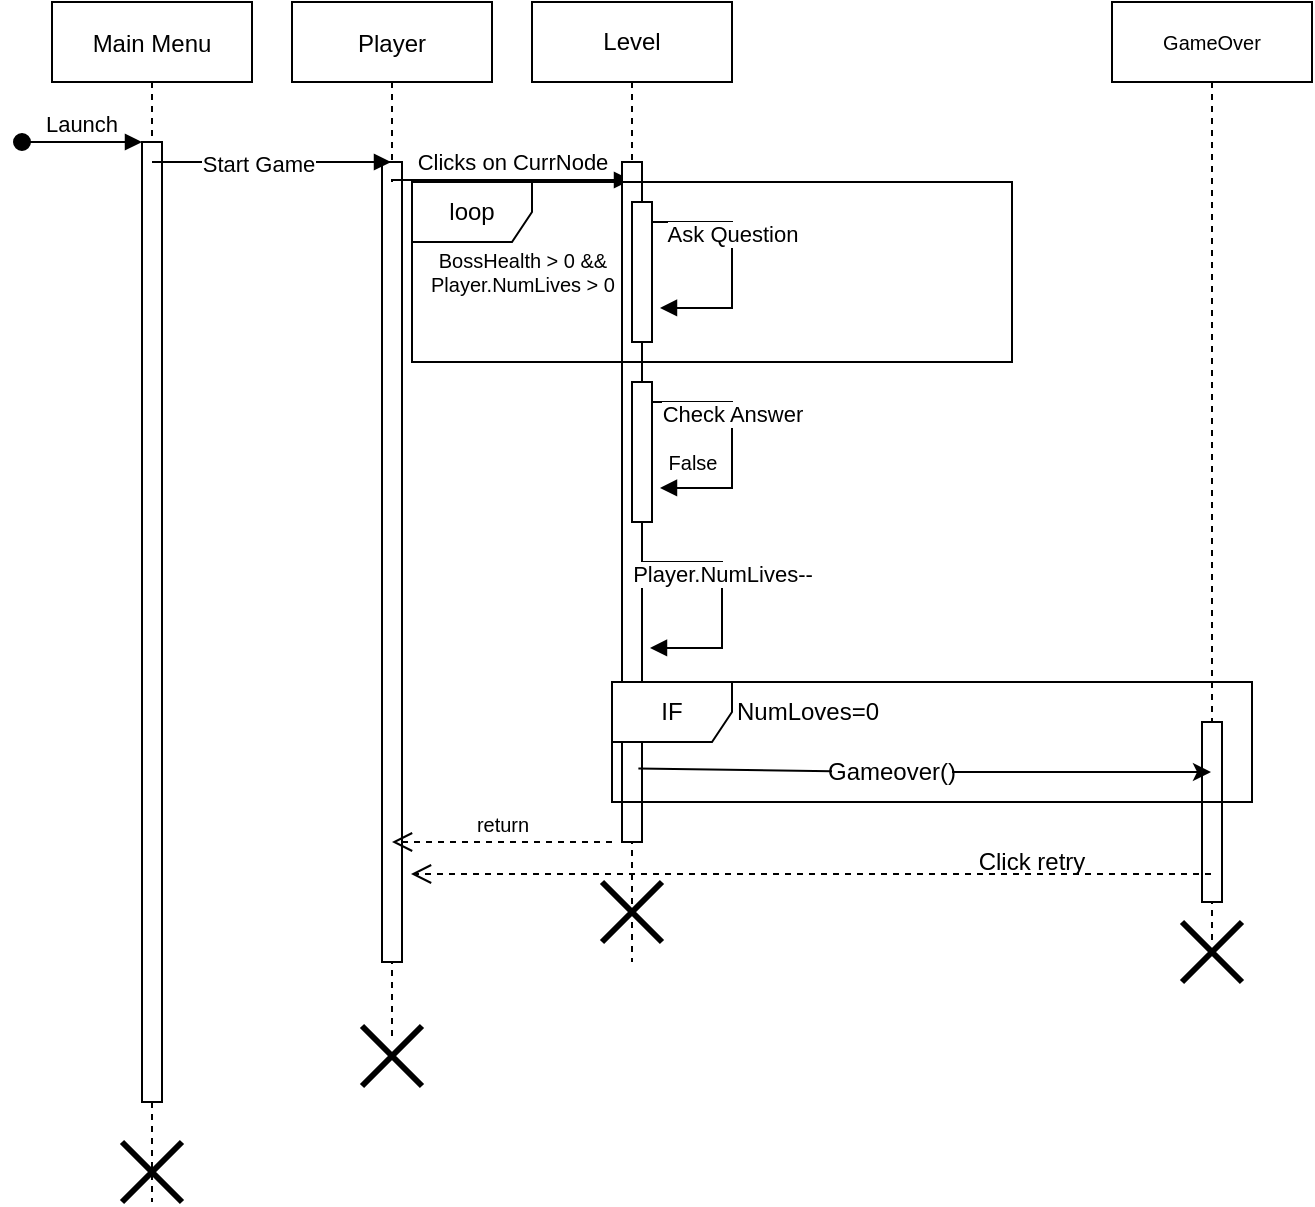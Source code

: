 <mxfile version="15.7.3" type="device"><diagram id="kgpKYQtTHZ0yAKxKKP6v" name="Page-1"><mxGraphModel dx="1278" dy="578" grid="1" gridSize="10" guides="1" tooltips="1" connect="1" arrows="1" fold="1" page="1" pageScale="1" pageWidth="850" pageHeight="1100" math="0" shadow="0"><root><mxCell id="0"/><mxCell id="1" parent="0"/><mxCell id="3nuBFxr9cyL0pnOWT2aG-1" value="Main Menu" style="shape=umlLifeline;perimeter=lifelinePerimeter;container=1;collapsible=0;recursiveResize=0;rounded=0;shadow=0;strokeWidth=1;" parent="1" vertex="1"><mxGeometry x="120" y="80" width="100" height="600" as="geometry"/></mxCell><mxCell id="3nuBFxr9cyL0pnOWT2aG-2" value="" style="points=[];perimeter=orthogonalPerimeter;rounded=0;shadow=0;strokeWidth=1;" parent="3nuBFxr9cyL0pnOWT2aG-1" vertex="1"><mxGeometry x="45" y="70" width="10" height="480" as="geometry"/></mxCell><mxCell id="3nuBFxr9cyL0pnOWT2aG-3" value="Launch" style="verticalAlign=bottom;startArrow=oval;endArrow=block;startSize=8;shadow=0;strokeWidth=1;" parent="3nuBFxr9cyL0pnOWT2aG-1" target="3nuBFxr9cyL0pnOWT2aG-2" edge="1"><mxGeometry relative="1" as="geometry"><mxPoint x="-15" y="70" as="sourcePoint"/></mxGeometry></mxCell><mxCell id="qPUvy8ZaH1vdBx5yHYez-1" value="" style="shape=umlDestroy;whiteSpace=wrap;html=1;strokeWidth=3;" parent="3nuBFxr9cyL0pnOWT2aG-1" vertex="1"><mxGeometry x="35" y="570" width="30" height="30" as="geometry"/></mxCell><mxCell id="3nuBFxr9cyL0pnOWT2aG-5" value="Player" style="shape=umlLifeline;perimeter=lifelinePerimeter;container=1;collapsible=0;recursiveResize=0;rounded=0;shadow=0;strokeWidth=1;" parent="1" vertex="1"><mxGeometry x="240" y="80" width="100" height="520" as="geometry"/></mxCell><mxCell id="3nuBFxr9cyL0pnOWT2aG-6" value="" style="points=[];perimeter=orthogonalPerimeter;rounded=0;shadow=0;strokeWidth=1;" parent="3nuBFxr9cyL0pnOWT2aG-5" vertex="1"><mxGeometry x="45" y="80" width="10" height="400" as="geometry"/></mxCell><mxCell id="N7V7lXQYnx5Qe2rxjQAB-6" value="Clicks on CurrNode" style="html=1;verticalAlign=bottom;endArrow=block;rounded=0;edgeStyle=orthogonalEdgeStyle;" parent="3nuBFxr9cyL0pnOWT2aG-5" target="N7V7lXQYnx5Qe2rxjQAB-3" edge="1"><mxGeometry width="80" relative="1" as="geometry"><mxPoint x="50" y="90" as="sourcePoint"/><mxPoint x="130" y="90" as="targetPoint"/><Array as="points"><mxPoint x="50" y="89"/></Array></mxGeometry></mxCell><mxCell id="N7V7lXQYnx5Qe2rxjQAB-21" value="return" style="html=1;verticalAlign=bottom;endArrow=open;dashed=1;endSize=8;rounded=0;fontSize=10;edgeStyle=orthogonalEdgeStyle;" parent="3nuBFxr9cyL0pnOWT2aG-5" target="3nuBFxr9cyL0pnOWT2aG-5" edge="1"><mxGeometry relative="1" as="geometry"><mxPoint x="160" y="420" as="sourcePoint"/><mxPoint x="80" y="350" as="targetPoint"/><Array as="points"><mxPoint x="160" y="420"/></Array></mxGeometry></mxCell><mxCell id="N7V7lXQYnx5Qe2rxjQAB-2" value="Start Game" style="html=1;verticalAlign=bottom;endArrow=block;rounded=0;edgeStyle=orthogonalEdgeStyle;" parent="1" target="3nuBFxr9cyL0pnOWT2aG-5" edge="1"><mxGeometry x="-0.109" y="-10" width="80" relative="1" as="geometry"><mxPoint x="170" y="160" as="sourcePoint"/><mxPoint x="250" y="160" as="targetPoint"/><Array as="points"><mxPoint x="290" y="160"/><mxPoint x="290" y="160"/></Array><mxPoint as="offset"/></mxGeometry></mxCell><mxCell id="N7V7lXQYnx5Qe2rxjQAB-3" value="Level" style="shape=umlLifeline;perimeter=lifelinePerimeter;whiteSpace=wrap;html=1;container=1;collapsible=0;recursiveResize=0;outlineConnect=0;" parent="1" vertex="1"><mxGeometry x="360" y="80" width="100" height="480" as="geometry"/></mxCell><mxCell id="N7V7lXQYnx5Qe2rxjQAB-4" value="" style="html=1;points=[];perimeter=orthogonalPerimeter;" parent="N7V7lXQYnx5Qe2rxjQAB-3" vertex="1"><mxGeometry x="45" y="80" width="10" height="340" as="geometry"/></mxCell><mxCell id="N7V7lXQYnx5Qe2rxjQAB-7" value="" style="html=1;points=[];perimeter=orthogonalPerimeter;" parent="N7V7lXQYnx5Qe2rxjQAB-3" vertex="1"><mxGeometry x="50" y="100" width="10" height="70" as="geometry"/></mxCell><mxCell id="N7V7lXQYnx5Qe2rxjQAB-8" value="Ask Question" style="html=1;verticalAlign=bottom;endArrow=block;rounded=0;edgeStyle=orthogonalEdgeStyle;entryX=1.4;entryY=0.757;entryDx=0;entryDy=0;entryPerimeter=0;" parent="N7V7lXQYnx5Qe2rxjQAB-3" target="N7V7lXQYnx5Qe2rxjQAB-7" edge="1"><mxGeometry width="80" relative="1" as="geometry"><mxPoint x="60" y="120" as="sourcePoint"/><mxPoint x="140" y="120" as="targetPoint"/><Array as="points"><mxPoint x="60" y="110"/><mxPoint x="100" y="110"/><mxPoint x="100" y="153"/></Array></mxGeometry></mxCell><mxCell id="N7V7lXQYnx5Qe2rxjQAB-9" value="" style="html=1;points=[];perimeter=orthogonalPerimeter;" parent="N7V7lXQYnx5Qe2rxjQAB-3" vertex="1"><mxGeometry x="50" y="190" width="10" height="70" as="geometry"/></mxCell><mxCell id="N7V7lXQYnx5Qe2rxjQAB-11" value="Check Answer" style="html=1;verticalAlign=bottom;endArrow=block;rounded=0;edgeStyle=orthogonalEdgeStyle;entryX=1.4;entryY=0.757;entryDx=0;entryDy=0;entryPerimeter=0;" parent="N7V7lXQYnx5Qe2rxjQAB-3" edge="1"><mxGeometry width="80" relative="1" as="geometry"><mxPoint x="60" y="210" as="sourcePoint"/><mxPoint x="64" y="242.99" as="targetPoint"/><Array as="points"><mxPoint x="60" y="200"/><mxPoint x="100" y="200"/><mxPoint x="100" y="243"/></Array></mxGeometry></mxCell><mxCell id="N7V7lXQYnx5Qe2rxjQAB-17" value="Player.NumLives--" style="html=1;verticalAlign=bottom;endArrow=block;rounded=0;edgeStyle=orthogonalEdgeStyle;entryX=1.4;entryY=0.757;entryDx=0;entryDy=0;entryPerimeter=0;" parent="N7V7lXQYnx5Qe2rxjQAB-3" edge="1"><mxGeometry width="80" relative="1" as="geometry"><mxPoint x="55" y="290" as="sourcePoint"/><mxPoint x="59" y="322.99" as="targetPoint"/><Array as="points"><mxPoint x="55" y="280"/><mxPoint x="95" y="280"/><mxPoint x="95" y="323"/></Array></mxGeometry></mxCell><mxCell id="N7V7lXQYnx5Qe2rxjQAB-12" value="loop" style="shape=umlFrame;whiteSpace=wrap;html=1;" parent="1" vertex="1"><mxGeometry x="300" y="170" width="300" height="90" as="geometry"/></mxCell><mxCell id="N7V7lXQYnx5Qe2rxjQAB-13" value="BossHealth &amp;gt; 0 &amp;amp;&amp;amp; &lt;br style=&quot;font-size: 10px;&quot;&gt;Player.NumLives &amp;gt; 0" style="text;html=1;align=center;verticalAlign=middle;resizable=0;points=[];autosize=1;strokeColor=none;fillColor=none;fontSize=10;" parent="1" vertex="1"><mxGeometry x="300" y="200" width="110" height="30" as="geometry"/></mxCell><mxCell id="N7V7lXQYnx5Qe2rxjQAB-15" value="False" style="text;html=1;align=center;verticalAlign=middle;resizable=0;points=[];autosize=1;strokeColor=none;fillColor=none;fontSize=10;" parent="1" vertex="1"><mxGeometry x="420" y="300" width="40" height="20" as="geometry"/></mxCell><mxCell id="N7V7lXQYnx5Qe2rxjQAB-25" value="GameOver" style="shape=umlLifeline;perimeter=lifelinePerimeter;whiteSpace=wrap;html=1;container=1;collapsible=0;recursiveResize=0;outlineConnect=0;fontSize=10;" parent="1" vertex="1"><mxGeometry x="650" y="80" width="100" height="470" as="geometry"/></mxCell><mxCell id="N7V7lXQYnx5Qe2rxjQAB-26" value="" style="html=1;points=[];perimeter=orthogonalPerimeter;fontSize=10;" parent="N7V7lXQYnx5Qe2rxjQAB-25" vertex="1"><mxGeometry x="45" y="360" width="10" height="90" as="geometry"/></mxCell><mxCell id="qPUvy8ZaH1vdBx5yHYez-3" value="" style="shape=umlDestroy;whiteSpace=wrap;html=1;strokeWidth=3;" parent="1" vertex="1"><mxGeometry x="395" y="520" width="30" height="30" as="geometry"/></mxCell><mxCell id="ImanUoSxZQCR7OfqwI0t-2" value="IF" style="shape=umlFrame;whiteSpace=wrap;html=1;" vertex="1" parent="1"><mxGeometry x="400" y="420" width="320" height="60" as="geometry"/></mxCell><mxCell id="ImanUoSxZQCR7OfqwI0t-3" value="NumLoves=0" style="text;html=1;strokeColor=none;fillColor=none;align=center;verticalAlign=middle;whiteSpace=wrap;rounded=0;" vertex="1" parent="1"><mxGeometry x="468" y="420" width="60" height="30" as="geometry"/></mxCell><mxCell id="ImanUoSxZQCR7OfqwI0t-4" value="" style="endArrow=classic;html=1;rounded=0;exitX=1;exitY=0.5;exitDx=0;exitDy=0;startArrow=none;" edge="1" parent="1" source="ImanUoSxZQCR7OfqwI0t-5" target="N7V7lXQYnx5Qe2rxjQAB-25"><mxGeometry width="50" height="50" relative="1" as="geometry"><mxPoint x="430" y="460" as="sourcePoint"/><mxPoint x="480" y="410" as="targetPoint"/><Array as="points"><mxPoint x="590" y="465"/></Array></mxGeometry></mxCell><mxCell id="ImanUoSxZQCR7OfqwI0t-5" value="Gameover()" style="text;html=1;strokeColor=none;fillColor=none;align=center;verticalAlign=middle;whiteSpace=wrap;rounded=0;" vertex="1" parent="1"><mxGeometry x="510" y="450" width="60" height="30" as="geometry"/></mxCell><mxCell id="ImanUoSxZQCR7OfqwI0t-6" value="" style="endArrow=none;html=1;rounded=0;exitX=0.82;exitY=0.892;exitDx=0;exitDy=0;exitPerimeter=0;" edge="1" parent="1" source="N7V7lXQYnx5Qe2rxjQAB-4" target="ImanUoSxZQCR7OfqwI0t-5"><mxGeometry width="50" height="50" relative="1" as="geometry"><mxPoint x="413.2" y="463.28" as="sourcePoint"/><mxPoint x="699.5" y="463.28" as="targetPoint"/></mxGeometry></mxCell><mxCell id="ImanUoSxZQCR7OfqwI0t-8" value="Click retry" style="text;html=1;strokeColor=none;fillColor=none;align=center;verticalAlign=middle;whiteSpace=wrap;rounded=0;" vertex="1" parent="1"><mxGeometry x="580" y="495" width="60" height="30" as="geometry"/></mxCell><mxCell id="qPUvy8ZaH1vdBx5yHYez-4" value="" style="shape=umlDestroy;whiteSpace=wrap;html=1;strokeWidth=3;" parent="1" vertex="1"><mxGeometry x="685" y="540" width="30" height="30" as="geometry"/></mxCell><mxCell id="ImanUoSxZQCR7OfqwI0t-12" value="" style="html=1;verticalAlign=bottom;endArrow=open;dashed=1;endSize=8;rounded=0;fontSize=10;edgeStyle=orthogonalEdgeStyle;" edge="1" parent="1"><mxGeometry relative="1" as="geometry"><mxPoint x="699.5" y="516" as="sourcePoint"/><mxPoint x="299.5" y="516" as="targetPoint"/><Array as="points"><mxPoint x="660" y="516"/><mxPoint x="660" y="516"/></Array></mxGeometry></mxCell><mxCell id="qPUvy8ZaH1vdBx5yHYez-2" value="" style="shape=umlDestroy;whiteSpace=wrap;html=1;strokeWidth=3;" parent="1" vertex="1"><mxGeometry x="275" y="592" width="30" height="30" as="geometry"/></mxCell></root></mxGraphModel></diagram></mxfile>